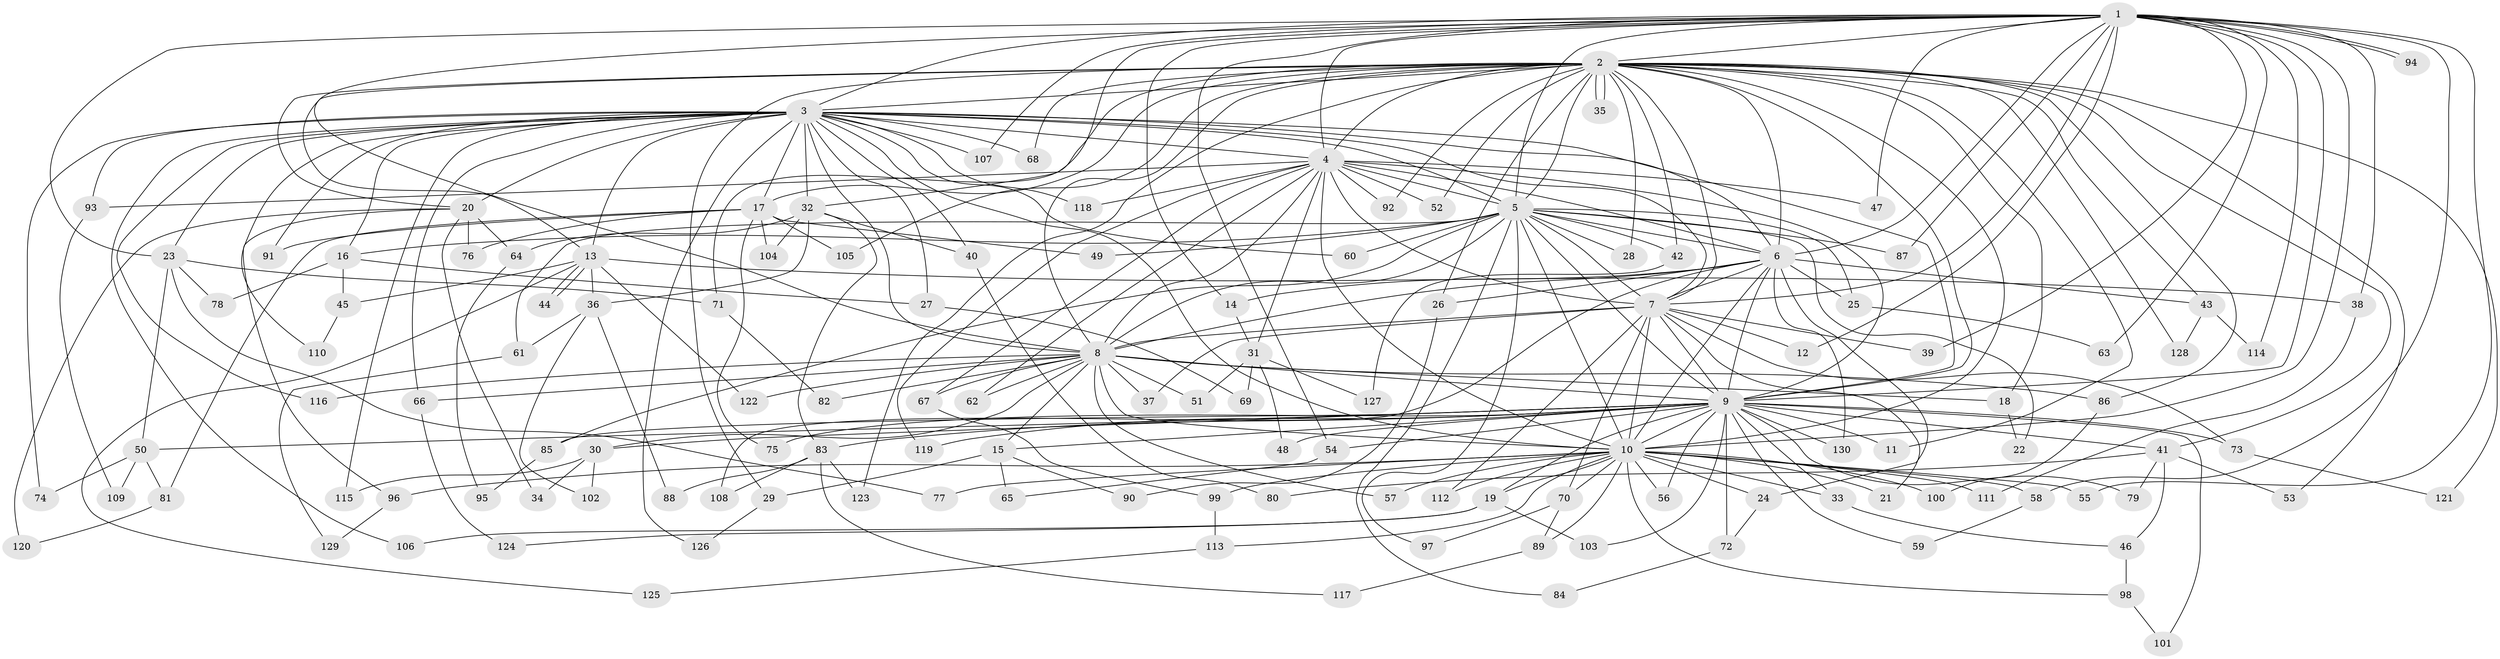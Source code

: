 // Generated by graph-tools (version 1.1) at 2025/14/03/09/25 04:14:19]
// undirected, 130 vertices, 285 edges
graph export_dot {
graph [start="1"]
  node [color=gray90,style=filled];
  1;
  2;
  3;
  4;
  5;
  6;
  7;
  8;
  9;
  10;
  11;
  12;
  13;
  14;
  15;
  16;
  17;
  18;
  19;
  20;
  21;
  22;
  23;
  24;
  25;
  26;
  27;
  28;
  29;
  30;
  31;
  32;
  33;
  34;
  35;
  36;
  37;
  38;
  39;
  40;
  41;
  42;
  43;
  44;
  45;
  46;
  47;
  48;
  49;
  50;
  51;
  52;
  53;
  54;
  55;
  56;
  57;
  58;
  59;
  60;
  61;
  62;
  63;
  64;
  65;
  66;
  67;
  68;
  69;
  70;
  71;
  72;
  73;
  74;
  75;
  76;
  77;
  78;
  79;
  80;
  81;
  82;
  83;
  84;
  85;
  86;
  87;
  88;
  89;
  90;
  91;
  92;
  93;
  94;
  95;
  96;
  97;
  98;
  99;
  100;
  101;
  102;
  103;
  104;
  105;
  106;
  107;
  108;
  109;
  110;
  111;
  112;
  113;
  114;
  115;
  116;
  117;
  118;
  119;
  120;
  121;
  122;
  123;
  124;
  125;
  126;
  127;
  128;
  129;
  130;
  1 -- 2;
  1 -- 3;
  1 -- 4;
  1 -- 5;
  1 -- 6;
  1 -- 7;
  1 -- 8;
  1 -- 9;
  1 -- 10;
  1 -- 12;
  1 -- 14;
  1 -- 23;
  1 -- 32;
  1 -- 38;
  1 -- 39;
  1 -- 47;
  1 -- 54;
  1 -- 55;
  1 -- 58;
  1 -- 63;
  1 -- 87;
  1 -- 94;
  1 -- 94;
  1 -- 107;
  1 -- 114;
  2 -- 3;
  2 -- 4;
  2 -- 5;
  2 -- 6;
  2 -- 7;
  2 -- 8;
  2 -- 9;
  2 -- 10;
  2 -- 11;
  2 -- 13;
  2 -- 17;
  2 -- 18;
  2 -- 20;
  2 -- 26;
  2 -- 28;
  2 -- 29;
  2 -- 35;
  2 -- 35;
  2 -- 41;
  2 -- 42;
  2 -- 43;
  2 -- 52;
  2 -- 53;
  2 -- 68;
  2 -- 71;
  2 -- 86;
  2 -- 92;
  2 -- 105;
  2 -- 121;
  2 -- 123;
  2 -- 128;
  3 -- 4;
  3 -- 5;
  3 -- 6;
  3 -- 7;
  3 -- 8;
  3 -- 9;
  3 -- 10;
  3 -- 13;
  3 -- 16;
  3 -- 17;
  3 -- 20;
  3 -- 23;
  3 -- 27;
  3 -- 32;
  3 -- 40;
  3 -- 60;
  3 -- 66;
  3 -- 68;
  3 -- 74;
  3 -- 91;
  3 -- 93;
  3 -- 106;
  3 -- 107;
  3 -- 110;
  3 -- 115;
  3 -- 116;
  3 -- 118;
  3 -- 126;
  4 -- 5;
  4 -- 6;
  4 -- 7;
  4 -- 8;
  4 -- 9;
  4 -- 10;
  4 -- 31;
  4 -- 47;
  4 -- 52;
  4 -- 62;
  4 -- 67;
  4 -- 92;
  4 -- 93;
  4 -- 118;
  4 -- 119;
  5 -- 6;
  5 -- 7;
  5 -- 8;
  5 -- 9;
  5 -- 10;
  5 -- 16;
  5 -- 22;
  5 -- 25;
  5 -- 28;
  5 -- 42;
  5 -- 49;
  5 -- 60;
  5 -- 61;
  5 -- 84;
  5 -- 85;
  5 -- 87;
  5 -- 97;
  6 -- 7;
  6 -- 8;
  6 -- 9;
  6 -- 10;
  6 -- 14;
  6 -- 24;
  6 -- 25;
  6 -- 26;
  6 -- 43;
  6 -- 108;
  6 -- 130;
  7 -- 8;
  7 -- 9;
  7 -- 10;
  7 -- 12;
  7 -- 21;
  7 -- 37;
  7 -- 39;
  7 -- 70;
  7 -- 73;
  7 -- 112;
  8 -- 9;
  8 -- 10;
  8 -- 15;
  8 -- 18;
  8 -- 30;
  8 -- 37;
  8 -- 51;
  8 -- 57;
  8 -- 62;
  8 -- 66;
  8 -- 67;
  8 -- 82;
  8 -- 86;
  8 -- 116;
  8 -- 122;
  9 -- 10;
  9 -- 11;
  9 -- 15;
  9 -- 19;
  9 -- 30;
  9 -- 33;
  9 -- 41;
  9 -- 48;
  9 -- 50;
  9 -- 54;
  9 -- 56;
  9 -- 59;
  9 -- 72;
  9 -- 73;
  9 -- 75;
  9 -- 79;
  9 -- 83;
  9 -- 85;
  9 -- 101;
  9 -- 103;
  9 -- 119;
  9 -- 130;
  10 -- 19;
  10 -- 21;
  10 -- 24;
  10 -- 33;
  10 -- 55;
  10 -- 56;
  10 -- 57;
  10 -- 58;
  10 -- 70;
  10 -- 77;
  10 -- 89;
  10 -- 96;
  10 -- 98;
  10 -- 99;
  10 -- 100;
  10 -- 111;
  10 -- 112;
  10 -- 113;
  13 -- 36;
  13 -- 38;
  13 -- 44;
  13 -- 44;
  13 -- 45;
  13 -- 122;
  13 -- 125;
  14 -- 31;
  15 -- 29;
  15 -- 65;
  15 -- 90;
  16 -- 27;
  16 -- 45;
  16 -- 78;
  17 -- 49;
  17 -- 75;
  17 -- 76;
  17 -- 81;
  17 -- 91;
  17 -- 104;
  17 -- 105;
  18 -- 22;
  19 -- 103;
  19 -- 106;
  19 -- 124;
  20 -- 34;
  20 -- 64;
  20 -- 76;
  20 -- 96;
  20 -- 120;
  23 -- 50;
  23 -- 71;
  23 -- 77;
  23 -- 78;
  24 -- 72;
  25 -- 63;
  26 -- 90;
  27 -- 69;
  29 -- 126;
  30 -- 34;
  30 -- 102;
  30 -- 115;
  31 -- 48;
  31 -- 51;
  31 -- 69;
  31 -- 127;
  32 -- 36;
  32 -- 40;
  32 -- 64;
  32 -- 83;
  32 -- 104;
  33 -- 46;
  36 -- 61;
  36 -- 88;
  36 -- 102;
  38 -- 111;
  40 -- 80;
  41 -- 46;
  41 -- 53;
  41 -- 79;
  41 -- 80;
  42 -- 127;
  43 -- 114;
  43 -- 128;
  45 -- 110;
  46 -- 98;
  50 -- 74;
  50 -- 81;
  50 -- 109;
  54 -- 65;
  58 -- 59;
  61 -- 129;
  64 -- 95;
  66 -- 124;
  67 -- 99;
  70 -- 89;
  70 -- 97;
  71 -- 82;
  72 -- 84;
  73 -- 121;
  81 -- 120;
  83 -- 88;
  83 -- 108;
  83 -- 117;
  83 -- 123;
  85 -- 95;
  86 -- 100;
  89 -- 117;
  93 -- 109;
  96 -- 129;
  98 -- 101;
  99 -- 113;
  113 -- 125;
}
